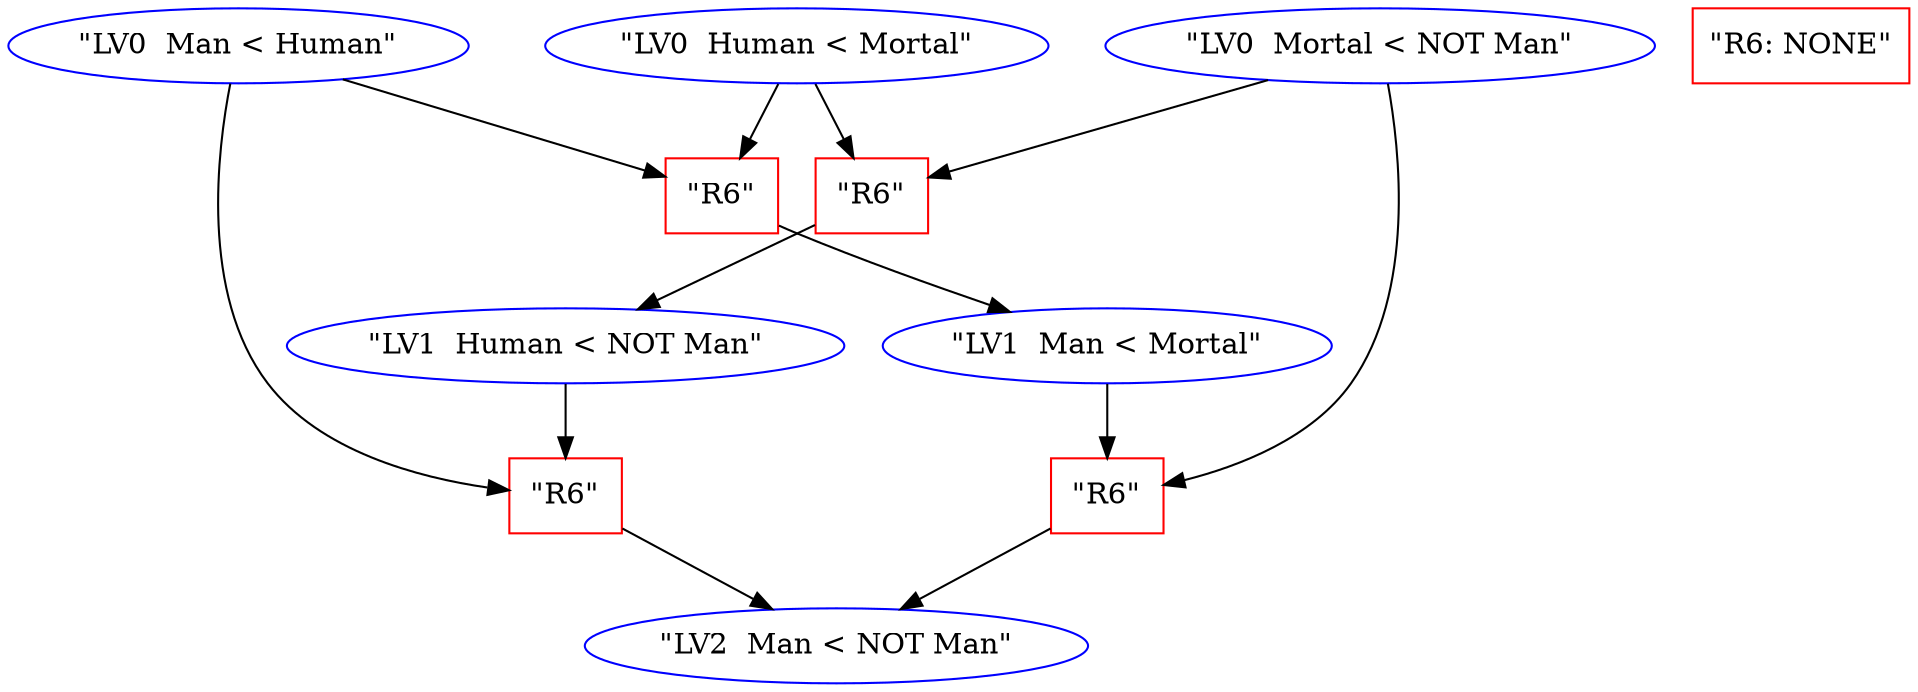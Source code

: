 digraph {
    0 [ label = "\"LV2  Man < NOT Man\"" color=blue]
    1 [ label = "\"R6: NONE\"" shape=rectangle color=red]
    2 [ label = "\"R6\"" shape=rectangle color=red]
    3 [ label = "\"LV1  Man < Mortal\"" color=blue]
    4 [ label = "\"LV0  Mortal < NOT Man\"" color=blue]
    5 [ label = "\"R6\"" shape=rectangle color=red]
    6 [ label = "\"LV1  Human < NOT Man\"" color=blue]
    7 [ label = "\"LV0  Man < Human\"" color=blue]
    8 [ label = "\"R6\"" shape=rectangle color=red]
    9 [ label = "\"LV0  Human < Mortal\"" color=blue]
    10 [ label = "\"R6\"" shape=rectangle color=red]
    2 -> 0 [ color="black"]
    3 -> 2 [ color="black"]
    4 -> 2 [ color="black"]
    5 -> 0 [ color="black"]
    6 -> 5 [ color="black"]
    7 -> 5 [ color="black"]
    8 -> 3 [ color="black"]
    9 -> 8 [ color="black"]
    7 -> 8 [ color="black"]
    10 -> 6 [ color="black"]
    9 -> 10 [ color="black"]
    4 -> 10 [ color="black"]
}
